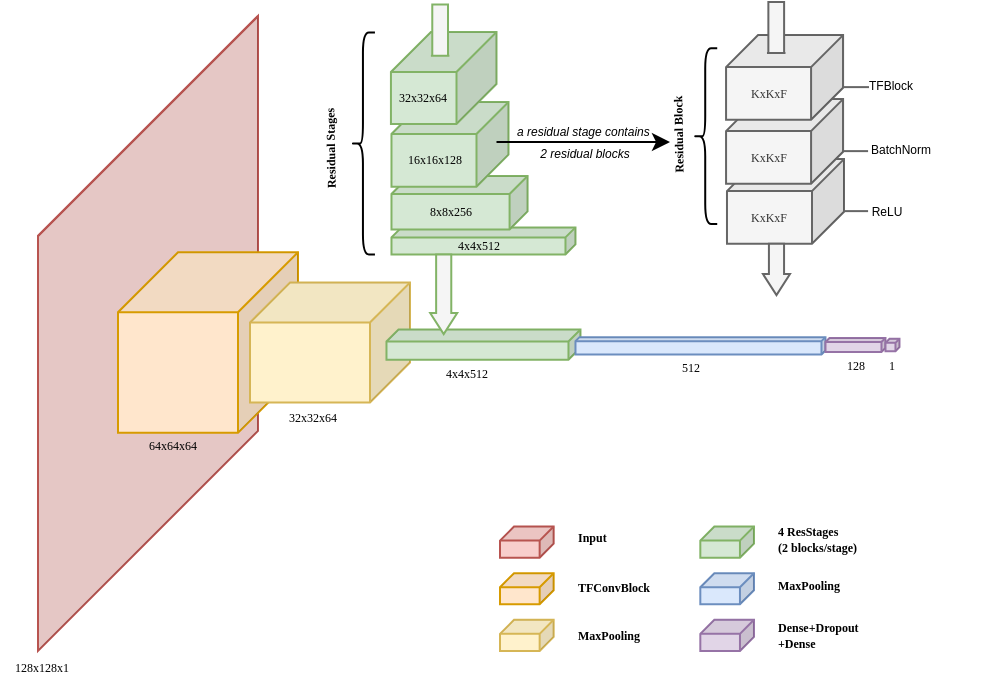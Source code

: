 <mxfile version="27.1.4">
  <diagram name="Page-1" id="zunORlT1O7iowVO2a8UD">
    <mxGraphModel dx="2562" dy="478" grid="0" gridSize="10" guides="1" tooltips="1" connect="1" arrows="1" fold="1" page="1" pageScale="1" pageWidth="850" pageHeight="1100" math="0" shadow="0">
      <root>
        <mxCell id="0" />
        <mxCell id="1" parent="0" />
        <mxCell id="nLBTFklPhLYW6B8ExNoQ-1" value="" style="shape=cube;whiteSpace=wrap;html=1;boundedLbl=1;backgroundOutline=1;darkOpacity=0.05;darkOpacity2=0.1;size=110;direction=east;flipH=1;fillColor=light-dark(#ffdddb, #512d2b);strokeColor=#b85450;fontSize=6;fontFamily=Verdana;" parent="1" vertex="1">
          <mxGeometry x="-1570" y="88.01" width="110" height="317.44" as="geometry" />
        </mxCell>
        <mxCell id="nLBTFklPhLYW6B8ExNoQ-2" value="" style="shape=cube;whiteSpace=wrap;html=1;boundedLbl=1;backgroundOutline=1;darkOpacity=0.05;darkOpacity2=0.1;size=30;direction=east;flipH=1;fillColor=#ffe6cc;strokeColor=#d79b00;fontSize=6;fontFamily=Verdana;" parent="1" vertex="1">
          <mxGeometry x="-1530" y="206.14" width="90" height="90.28" as="geometry" />
        </mxCell>
        <mxCell id="nLBTFklPhLYW6B8ExNoQ-117" value="" style="shape=cube;whiteSpace=wrap;html=1;boundedLbl=1;backgroundOutline=1;darkOpacity=0.05;darkOpacity2=0.1;size=20;direction=east;flipH=1;fillColor=#fff2cc;strokeColor=#d6b656;fontSize=6;fontFamily=Verdana;" parent="1" vertex="1">
          <mxGeometry x="-1464" y="221.25" width="80" height="60" as="geometry" />
        </mxCell>
        <mxCell id="nLBTFklPhLYW6B8ExNoQ-126" value="128x128x1" style="text;html=1;strokeColor=none;fillColor=none;align=center;verticalAlign=middle;whiteSpace=wrap;rounded=0;fontSize=6;fontFamily=Verdana;" parent="1" vertex="1">
          <mxGeometry x="-1589" y="399" width="42" height="29.06" as="geometry" />
        </mxCell>
        <mxCell id="nLBTFklPhLYW6B8ExNoQ-127" value="64x64x64" style="text;html=1;strokeColor=none;fillColor=none;align=center;verticalAlign=middle;whiteSpace=wrap;rounded=0;fontSize=6;fontFamily=Verdana;" parent="1" vertex="1">
          <mxGeometry x="-1552" y="288.0" width="99" height="29.06" as="geometry" />
        </mxCell>
        <mxCell id="nLBTFklPhLYW6B8ExNoQ-128" value="32x32x64" style="text;html=1;strokeColor=none;fillColor=none;align=center;verticalAlign=middle;whiteSpace=wrap;rounded=0;fontSize=6;fontFamily=Verdana;" parent="1" vertex="1">
          <mxGeometry x="-1482" y="274.06" width="99" height="29.06" as="geometry" />
        </mxCell>
        <mxCell id="cS9d9mgXsJHrbwHI3K9Y-1" value="" style="shape=cube;whiteSpace=wrap;html=1;boundedLbl=1;backgroundOutline=1;darkOpacity=0.05;darkOpacity2=0.1;size=6;direction=east;flipH=1;fillColor=#d5e8d4;strokeColor=#82b366;fontSize=6;fontFamily=Verdana;" parent="1" vertex="1">
          <mxGeometry x="-1395.76" y="244.75" width="97" height="15.15" as="geometry" />
        </mxCell>
        <mxCell id="nLBTFklPhLYW6B8ExNoQ-122" value="" style="shape=cube;whiteSpace=wrap;html=1;boundedLbl=1;backgroundOutline=1;darkOpacity=0.05;darkOpacity2=0.1;size=2;direction=east;flipH=1;fillColor=#dae8fc;strokeColor=#6c8ebf;fontSize=6;fontFamily=Verdana;" parent="1" vertex="1">
          <mxGeometry x="-1301.26" y="248.58" width="125" height="8.67" as="geometry" />
        </mxCell>
        <mxCell id="nLBTFklPhLYW6B8ExNoQ-123" value="" style="shape=cube;whiteSpace=wrap;html=1;boundedLbl=1;backgroundOutline=1;darkOpacity=0.05;darkOpacity2=0.1;size=2;direction=east;flipH=1;fillColor=#e1d5e7;strokeColor=#9673a6;fontSize=6;fontFamily=Verdana;" parent="1" vertex="1">
          <mxGeometry x="-1176.26" y="249" width="30" height="7" as="geometry" />
        </mxCell>
        <mxCell id="nLBTFklPhLYW6B8ExNoQ-124" value="" style="shape=cube;whiteSpace=wrap;html=1;boundedLbl=1;backgroundOutline=1;darkOpacity=0.05;darkOpacity2=0.1;size=2;direction=east;flipH=1;fillColor=#e1d5e7;strokeColor=#9673a6;fontSize=6;fontFamily=Verdana;" parent="1" vertex="1">
          <mxGeometry x="-1146.26" y="249.41" width="7" height="6.18" as="geometry" />
        </mxCell>
        <mxCell id="cS9d9mgXsJHrbwHI3K9Y-4" style="edgeStyle=orthogonalEdgeStyle;rounded=0;orthogonalLoop=1;jettySize=auto;html=1;exitX=0;exitY=0;exitDx=0;exitDy=0;exitPerimeter=0;entryX=-0.043;entryY=0.09;entryDx=0;entryDy=0;entryPerimeter=0;fontSize=6;fontFamily=Verdana;" parent="1" edge="1">
          <mxGeometry relative="1" as="geometry">
            <mxPoint x="-1103.39" y="253.47" as="sourcePoint" />
            <mxPoint x="-1103.089" y="254.026" as="targetPoint" />
          </mxGeometry>
        </mxCell>
        <mxCell id="cS9d9mgXsJHrbwHI3K9Y-7" value="4x4x512" style="text;html=1;strokeColor=none;fillColor=none;align=center;verticalAlign=middle;whiteSpace=wrap;rounded=0;fontSize=6;fontFamily=Verdana;" parent="1" vertex="1">
          <mxGeometry x="-1405" y="259.9" width="99" height="15" as="geometry" />
        </mxCell>
        <mxCell id="cS9d9mgXsJHrbwHI3K9Y-8" value="512" style="text;html=1;strokeColor=none;fillColor=none;align=center;verticalAlign=middle;whiteSpace=wrap;rounded=0;fontSize=6;fontFamily=Verdana;" parent="1" vertex="1">
          <mxGeometry x="-1293" y="256" width="99" height="15" as="geometry" />
        </mxCell>
        <mxCell id="cS9d9mgXsJHrbwHI3K9Y-9" value="128" style="text;html=1;strokeColor=none;fillColor=none;align=center;verticalAlign=middle;whiteSpace=wrap;rounded=0;fontSize=6;fontFamily=Verdana;" parent="1" vertex="1">
          <mxGeometry x="-1191.26" y="255" width="60" height="15" as="geometry" />
        </mxCell>
        <mxCell id="cS9d9mgXsJHrbwHI3K9Y-10" value="1" style="text;html=1;strokeColor=none;fillColor=none;align=center;verticalAlign=middle;whiteSpace=wrap;rounded=0;fontSize=6;fontFamily=Verdana;" parent="1" vertex="1">
          <mxGeometry x="-1147.76" y="255.59" width="10" height="15" as="geometry" />
        </mxCell>
        <mxCell id="nLBTFklPhLYW6B8ExNoQ-20" value="" style="shape=cube;whiteSpace=wrap;html=1;boundedLbl=1;backgroundOutline=1;darkOpacity=0.05;darkOpacity2=0.1;size=7;direction=east;flipH=1;fillColor=#f8cecc;strokeColor=#b85450;fontSize=6;fontFamily=Verdana;" parent="1" vertex="1">
          <mxGeometry x="-1339" y="343.284" width="26.829" height="15.54" as="geometry" />
        </mxCell>
        <mxCell id="nLBTFklPhLYW6B8ExNoQ-21" value="" style="shape=cube;whiteSpace=wrap;html=1;boundedLbl=1;backgroundOutline=1;darkOpacity=0.05;darkOpacity2=0.1;size=7;direction=east;flipH=1;fillColor=#ffe6cc;strokeColor=#d79b00;fontSize=6;fontFamily=Verdana;" parent="1" vertex="1">
          <mxGeometry x="-1339" y="366.595" width="26.829" height="15.54" as="geometry" />
        </mxCell>
        <mxCell id="nLBTFklPhLYW6B8ExNoQ-22" value="" style="shape=cube;whiteSpace=wrap;html=1;boundedLbl=1;backgroundOutline=1;darkOpacity=0.05;darkOpacity2=0.1;size=7;direction=east;flipH=1;fillColor=#fff2cc;strokeColor=#d6b656;fontSize=6;fontFamily=Verdana;" parent="1" vertex="1">
          <mxGeometry x="-1339" y="389.906" width="26.829" height="15.54" as="geometry" />
        </mxCell>
        <mxCell id="nLBTFklPhLYW6B8ExNoQ-44" value="Input" style="text;html=1;strokeColor=none;fillColor=none;align=left;verticalAlign=middle;whiteSpace=wrap;rounded=0;fontStyle=1;fontSize=6;fontFamily=Verdana;" parent="1" vertex="1">
          <mxGeometry x="-1302.333" y="340" width="123.415" height="18.555" as="geometry" />
        </mxCell>
        <mxCell id="nLBTFklPhLYW6B8ExNoQ-45" value="TFConvBlock" style="text;html=1;strokeColor=none;fillColor=none;align=left;verticalAlign=middle;whiteSpace=wrap;rounded=0;fontStyle=1;fontSize=6;fontFamily=Verdana;" parent="1" vertex="1">
          <mxGeometry x="-1302.333" y="364.311" width="123.415" height="18.555" as="geometry" />
        </mxCell>
        <mxCell id="nLBTFklPhLYW6B8ExNoQ-46" value="MaxPooling" style="text;html=1;strokeColor=none;fillColor=none;align=left;verticalAlign=middle;whiteSpace=wrap;rounded=0;fontStyle=1;fontSize=6;fontFamily=Verdana;" parent="1" vertex="1">
          <mxGeometry x="-1302.333" y="388.445" width="123.415" height="18.555" as="geometry" />
        </mxCell>
        <mxCell id="nLBTFklPhLYW6B8ExNoQ-136" value="" style="shape=cube;whiteSpace=wrap;html=1;boundedLbl=1;backgroundOutline=1;darkOpacity=0.05;darkOpacity2=0.1;size=7;direction=east;flipH=1;fillColor=#d5e8d4;strokeColor=#82b366;fontSize=6;fontFamily=Verdana;" parent="1" vertex="1">
          <mxGeometry x="-1238.837" y="343.284" width="26.829" height="15.54" as="geometry" />
        </mxCell>
        <mxCell id="nLBTFklPhLYW6B8ExNoQ-137" value="" style="shape=cube;whiteSpace=wrap;html=1;boundedLbl=1;backgroundOutline=1;darkOpacity=0.05;darkOpacity2=0.1;size=7;direction=east;flipH=1;fillColor=#dae8fc;strokeColor=#6c8ebf;fontSize=6;fontFamily=Verdana;" parent="1" vertex="1">
          <mxGeometry x="-1238.837" y="366.595" width="26.829" height="15.54" as="geometry" />
        </mxCell>
        <mxCell id="nLBTFklPhLYW6B8ExNoQ-138" value="" style="shape=cube;whiteSpace=wrap;html=1;boundedLbl=1;backgroundOutline=1;darkOpacity=0.05;darkOpacity2=0.1;size=7;direction=east;flipH=1;fillColor=#e1d5e7;strokeColor=#9673a6;fontSize=6;fontFamily=Verdana;" parent="1" vertex="1">
          <mxGeometry x="-1238.837" y="389.906" width="26.829" height="15.54" as="geometry" />
        </mxCell>
        <mxCell id="nLBTFklPhLYW6B8ExNoQ-140" value="&lt;div&gt;&lt;font&gt;4 ResStages&lt;/font&gt;&lt;/div&gt;&lt;div&gt;&lt;font&gt;(2 blocks/stage)&lt;/font&gt;&lt;/div&gt;" style="text;html=1;strokeColor=none;fillColor=none;align=left;verticalAlign=middle;whiteSpace=wrap;rounded=0;fontStyle=1;fontSize=6;fontFamily=Verdana;" parent="1" vertex="1">
          <mxGeometry x="-1202.171" y="341" width="76.911" height="18.555" as="geometry" />
        </mxCell>
        <mxCell id="nLBTFklPhLYW6B8ExNoQ-141" value="&lt;font&gt;MaxPooling&lt;/font&gt;" style="text;html=1;strokeColor=none;fillColor=none;align=left;verticalAlign=middle;whiteSpace=wrap;rounded=0;fontStyle=1;fontSize=6;fontFamily=Verdana;" parent="1" vertex="1">
          <mxGeometry x="-1202.171" y="363.311" width="76.911" height="18.555" as="geometry" />
        </mxCell>
        <mxCell id="nLBTFklPhLYW6B8ExNoQ-142" value="&lt;font&gt;Dense+Dropout&lt;/font&gt;&lt;div&gt;&lt;font&gt;+Dense&lt;/font&gt;&lt;/div&gt;" style="text;html=1;strokeColor=none;fillColor=none;align=left;verticalAlign=middle;whiteSpace=wrap;rounded=0;fontStyle=1;fontSize=6;fontFamily=Verdana;" parent="1" vertex="1">
          <mxGeometry x="-1202.171" y="388.445" width="83.171" height="18.555" as="geometry" />
        </mxCell>
        <mxCell id="gXeePXMv9ta4LX_9qnAm-141" value="" style="shape=curlyBracket;whiteSpace=wrap;html=1;rounded=1;flipH=1;labelPosition=right;verticalLabelPosition=middle;align=left;verticalAlign=middle;rotation=-180;" vertex="1" parent="1">
          <mxGeometry x="-1413.53" y="96.19" width="12" height="111" as="geometry" />
        </mxCell>
        <mxCell id="gXeePXMv9ta4LX_9qnAm-142" value="&lt;span style=&quot;font-style: normal;&quot;&gt;&lt;b&gt;Residual Stages&lt;/b&gt;&lt;/span&gt;" style="text;html=1;align=center;verticalAlign=middle;resizable=0;points=[];autosize=1;strokeColor=none;fillColor=none;fontFamily=Verdana;fontSize=6;fontStyle=2;rotation=-91;" vertex="1" parent="1">
          <mxGeometry x="-1460.0" y="145.0" width="72" height="19" as="geometry" />
        </mxCell>
        <mxCell id="gXeePXMv9ta4LX_9qnAm-134" value="4x4x512" style="shape=cube;whiteSpace=wrap;html=1;boundedLbl=1;backgroundOutline=1;darkOpacity=0.05;darkOpacity2=0.1;size=5;direction=east;flipH=1;fillColor=#d5e8d4;strokeColor=#82b366;fontSize=6;fontFamily=Verdana;" vertex="1" parent="1">
          <mxGeometry x="-1393.26" y="193.7" width="92" height="13.49" as="geometry" />
        </mxCell>
        <mxCell id="gXeePXMv9ta4LX_9qnAm-172" value="KxKxF" style="shape=cube;whiteSpace=wrap;html=1;boundedLbl=1;backgroundOutline=1;darkOpacity=0.05;darkOpacity2=0.1;size=16;direction=east;flipH=1;fillColor=#f5f5f5;strokeColor=#666666;fontSize=6;fontFamily=Verdana;fontColor=#333333;" vertex="1" parent="1">
          <mxGeometry x="-1225.51" y="159.56" width="58.51" height="42.35" as="geometry" />
        </mxCell>
        <mxCell id="gXeePXMv9ta4LX_9qnAm-173" value="KxKxF" style="shape=cube;whiteSpace=wrap;html=1;boundedLbl=1;backgroundOutline=1;darkOpacity=0.05;darkOpacity2=0.1;size=16;direction=east;flipH=1;fontSize=6;fontFamily=Verdana;fillColor=#f5f5f5;fontColor=#333333;strokeColor=#666666;" vertex="1" parent="1">
          <mxGeometry x="-1225.97" y="129.56" width="58.51" height="42.35" as="geometry" />
        </mxCell>
        <mxCell id="gXeePXMv9ta4LX_9qnAm-174" value="KxKxF" style="shape=cube;whiteSpace=wrap;html=1;boundedLbl=1;backgroundOutline=1;darkOpacity=0.05;darkOpacity2=0.1;size=16;direction=east;flipH=1;fontSize=6;fontFamily=Verdana;fillColor=#f5f5f5;fontColor=#333333;strokeColor=#666666;" vertex="1" parent="1">
          <mxGeometry x="-1225.97" y="97.56" width="58.51" height="42.35" as="geometry" />
        </mxCell>
        <mxCell id="gXeePXMv9ta4LX_9qnAm-175" value="" style="shape=curlyBracket;whiteSpace=wrap;html=1;rounded=1;flipH=1;labelPosition=right;verticalLabelPosition=middle;align=left;verticalAlign=middle;rotation=-180;" vertex="1" parent="1">
          <mxGeometry x="-1242.39" y="104.17" width="12" height="87.79" as="geometry" />
        </mxCell>
        <mxCell id="gXeePXMv9ta4LX_9qnAm-176" value="&lt;span style=&quot;font-style: normal;&quot;&gt;&lt;b&gt;Residual Block&lt;/b&gt;&lt;/span&gt;" style="text;html=1;align=center;verticalAlign=middle;resizable=0;points=[];autosize=1;strokeColor=none;fillColor=none;fontFamily=Verdana;fontSize=6;fontStyle=2;rotation=-91;" vertex="1" parent="1">
          <mxGeometry x="-1282.973" y="138.56" width="67" height="19" as="geometry" />
        </mxCell>
        <mxCell id="gXeePXMv9ta4LX_9qnAm-135" value="8x8x256" style="shape=cube;whiteSpace=wrap;html=1;boundedLbl=1;backgroundOutline=1;darkOpacity=0.05;darkOpacity2=0.1;size=9;direction=east;flipH=1;fillColor=#d5e8d4;strokeColor=#82b366;fontSize=6;fontFamily=Verdana;" vertex="1" parent="1">
          <mxGeometry x="-1393.26" y="168" width="68.05" height="26.7" as="geometry" />
        </mxCell>
        <mxCell id="gXeePXMv9ta4LX_9qnAm-136" value="16x16x128" style="shape=cube;whiteSpace=wrap;html=1;boundedLbl=1;backgroundOutline=1;darkOpacity=0.05;darkOpacity2=0.1;size=16;direction=east;flipH=1;fillColor=#d5e8d4;strokeColor=#82b366;fontSize=6;fontFamily=Verdana;" vertex="1" parent="1">
          <mxGeometry x="-1393.26" y="131" width="58.51" height="42.35" as="geometry" />
        </mxCell>
        <mxCell id="gXeePXMv9ta4LX_9qnAm-137" value="32x32x64" style="shape=cube;whiteSpace=wrap;html=1;boundedLbl=1;backgroundOutline=1;darkOpacity=0.05;darkOpacity2=0.1;size=20;direction=east;flipH=1;fillColor=#d5e8d4;strokeColor=#82b366;fontSize=6;fontFamily=Verdana;" vertex="1" parent="1">
          <mxGeometry x="-1393.53" y="96" width="52.78" height="46" as="geometry" />
        </mxCell>
        <mxCell id="gXeePXMv9ta4LX_9qnAm-169" style="edgeStyle=orthogonalEdgeStyle;rounded=0;orthogonalLoop=1;jettySize=auto;html=1;exitX=0;exitY=0;exitDx=0;exitDy=13;exitPerimeter=0;" edge="1" parent="1">
          <mxGeometry relative="1" as="geometry">
            <mxPoint x="-1254" y="151" as="targetPoint" />
            <mxPoint x="-1340.75" y="151" as="sourcePoint" />
            <Array as="points">
              <mxPoint x="-1313.18" y="151.35" />
            </Array>
          </mxGeometry>
        </mxCell>
        <mxCell id="gXeePXMv9ta4LX_9qnAm-177" value="&lt;font style=&quot;font-size: 6px;&quot;&gt;a residual stage contains&amp;nbsp;&lt;/font&gt;&lt;div&gt;&lt;font style=&quot;font-size: 6px;&quot;&gt;2 residual blocks&lt;/font&gt;&lt;/div&gt;" style="edgeLabel;html=1;align=center;verticalAlign=middle;resizable=0;points=[];labelBackgroundColor=none;fontSize=9;fontStyle=2" vertex="1" connectable="0" parent="gXeePXMv9ta4LX_9qnAm-169">
          <mxGeometry x="-0.424" y="1" relative="1" as="geometry">
            <mxPoint x="18" as="offset" />
          </mxGeometry>
        </mxCell>
        <mxCell id="gXeePXMv9ta4LX_9qnAm-178" value="" style="endArrow=none;html=1;rounded=0;align=right;labelPosition=left;verticalLabelPosition=middle;verticalAlign=middle;spacingRight=34;fillColor=#f5f5f5;strokeColor=#666666;" edge="1" parent="1">
          <mxGeometry x="-0.002" width="50" height="50" relative="1" as="geometry">
            <mxPoint x="-1167" y="123.56" as="sourcePoint" />
            <mxPoint x="-1154.5" y="123.56" as="targetPoint" />
            <mxPoint as="offset" />
          </mxGeometry>
        </mxCell>
        <mxCell id="gXeePXMv9ta4LX_9qnAm-179" value="&lt;font style=&quot;font-size: 6px;&quot;&gt;TFBlock&lt;/font&gt;" style="edgeLabel;html=1;align=center;verticalAlign=middle;resizable=0;points=[];labelBackgroundColor=none;" vertex="1" connectable="0" parent="gXeePXMv9ta4LX_9qnAm-178">
          <mxGeometry x="-0.229" y="-1" relative="1" as="geometry">
            <mxPoint x="18" y="-4" as="offset" />
          </mxGeometry>
        </mxCell>
        <mxCell id="gXeePXMv9ta4LX_9qnAm-184" value="" style="endArrow=none;html=1;rounded=0;align=right;labelPosition=left;verticalLabelPosition=middle;verticalAlign=middle;spacingRight=34;fillColor=#f5f5f5;strokeColor=#666666;" edge="1" parent="1">
          <mxGeometry x="-0.002" width="50" height="50" relative="1" as="geometry">
            <mxPoint x="-1167.46" y="155.56" as="sourcePoint" />
            <mxPoint x="-1154.96" y="155.56" as="targetPoint" />
            <mxPoint as="offset" />
          </mxGeometry>
        </mxCell>
        <mxCell id="gXeePXMv9ta4LX_9qnAm-185" value="&lt;font style=&quot;font-size: 6px;&quot;&gt;BatchNorm&lt;/font&gt;" style="edgeLabel;html=1;align=center;verticalAlign=middle;resizable=0;points=[];labelBackgroundColor=none;" vertex="1" connectable="0" parent="gXeePXMv9ta4LX_9qnAm-184">
          <mxGeometry x="-0.229" y="-1" relative="1" as="geometry">
            <mxPoint x="23" y="-4" as="offset" />
          </mxGeometry>
        </mxCell>
        <mxCell id="gXeePXMv9ta4LX_9qnAm-186" value="" style="endArrow=none;html=1;rounded=0;align=right;labelPosition=left;verticalLabelPosition=middle;verticalAlign=middle;spacingRight=34;fillColor=#f5f5f5;strokeColor=#666666;" edge="1" parent="1">
          <mxGeometry x="-0.002" width="50" height="50" relative="1" as="geometry">
            <mxPoint x="-1167.46" y="185.56" as="sourcePoint" />
            <mxPoint x="-1154.96" y="185.56" as="targetPoint" />
            <mxPoint as="offset" />
          </mxGeometry>
        </mxCell>
        <mxCell id="gXeePXMv9ta4LX_9qnAm-187" value="&lt;font style=&quot;font-size: 6px;&quot;&gt;ReLU&lt;/font&gt;" style="edgeLabel;html=1;align=center;verticalAlign=middle;resizable=0;points=[];labelBackgroundColor=none;" vertex="1" connectable="0" parent="gXeePXMv9ta4LX_9qnAm-186">
          <mxGeometry x="-0.229" y="-1" relative="1" as="geometry">
            <mxPoint x="16" y="-3" as="offset" />
          </mxGeometry>
        </mxCell>
        <mxCell id="gXeePXMv9ta4LX_9qnAm-188" value="" style="html=1;shadow=0;dashed=0;align=center;verticalAlign=middle;shape=mxgraph.arrows2.arrow;dy=0.15;dx=0;direction=north;notch=0;rotation=-180;fillColor=#f5f5f5;fontColor=#333333;strokeColor=#666666;" vertex="1" parent="1">
          <mxGeometry x="-1205.51" y="81" width="9.264" height="25.56" as="geometry" />
        </mxCell>
        <mxCell id="gXeePXMv9ta4LX_9qnAm-189" value="" style="html=1;shadow=0;dashed=0;align=center;verticalAlign=middle;shape=mxgraph.arrows2.arrow;dy=0.44;dx=10.53;direction=north;notch=0;rotation=-180;fillColor=#f5f5f5;fontColor=#333333;strokeColor=#666666;" vertex="1" parent="1">
          <mxGeometry x="-1207.51" y="201.91" width="13.51" height="25.66" as="geometry" />
        </mxCell>
        <mxCell id="gXeePXMv9ta4LX_9qnAm-191" value="" style="html=1;shadow=0;dashed=0;align=center;verticalAlign=middle;shape=mxgraph.arrows2.arrow;dy=0.15;dx=0;direction=north;notch=0;rotation=-180;fillColor=#f5f5f5;strokeColor=light-dark(#82b366, #959595);fontColor=#333333;" vertex="1" parent="1">
          <mxGeometry x="-1373.56" y="82.19" width="9.26" height="25.66" as="geometry" />
        </mxCell>
        <mxCell id="gXeePXMv9ta4LX_9qnAm-194" value="" style="html=1;shadow=0;dashed=0;align=center;verticalAlign=middle;shape=mxgraph.arrows2.arrow;dy=0.44;dx=10.53;direction=north;notch=0;rotation=-180;fillColor=#f5f5f5;fontColor=#333333;strokeColor=#82B366;" vertex="1" parent="1">
          <mxGeometry x="-1373.9" y="207.19" width="13.51" height="39.85" as="geometry" />
        </mxCell>
      </root>
    </mxGraphModel>
  </diagram>
</mxfile>
